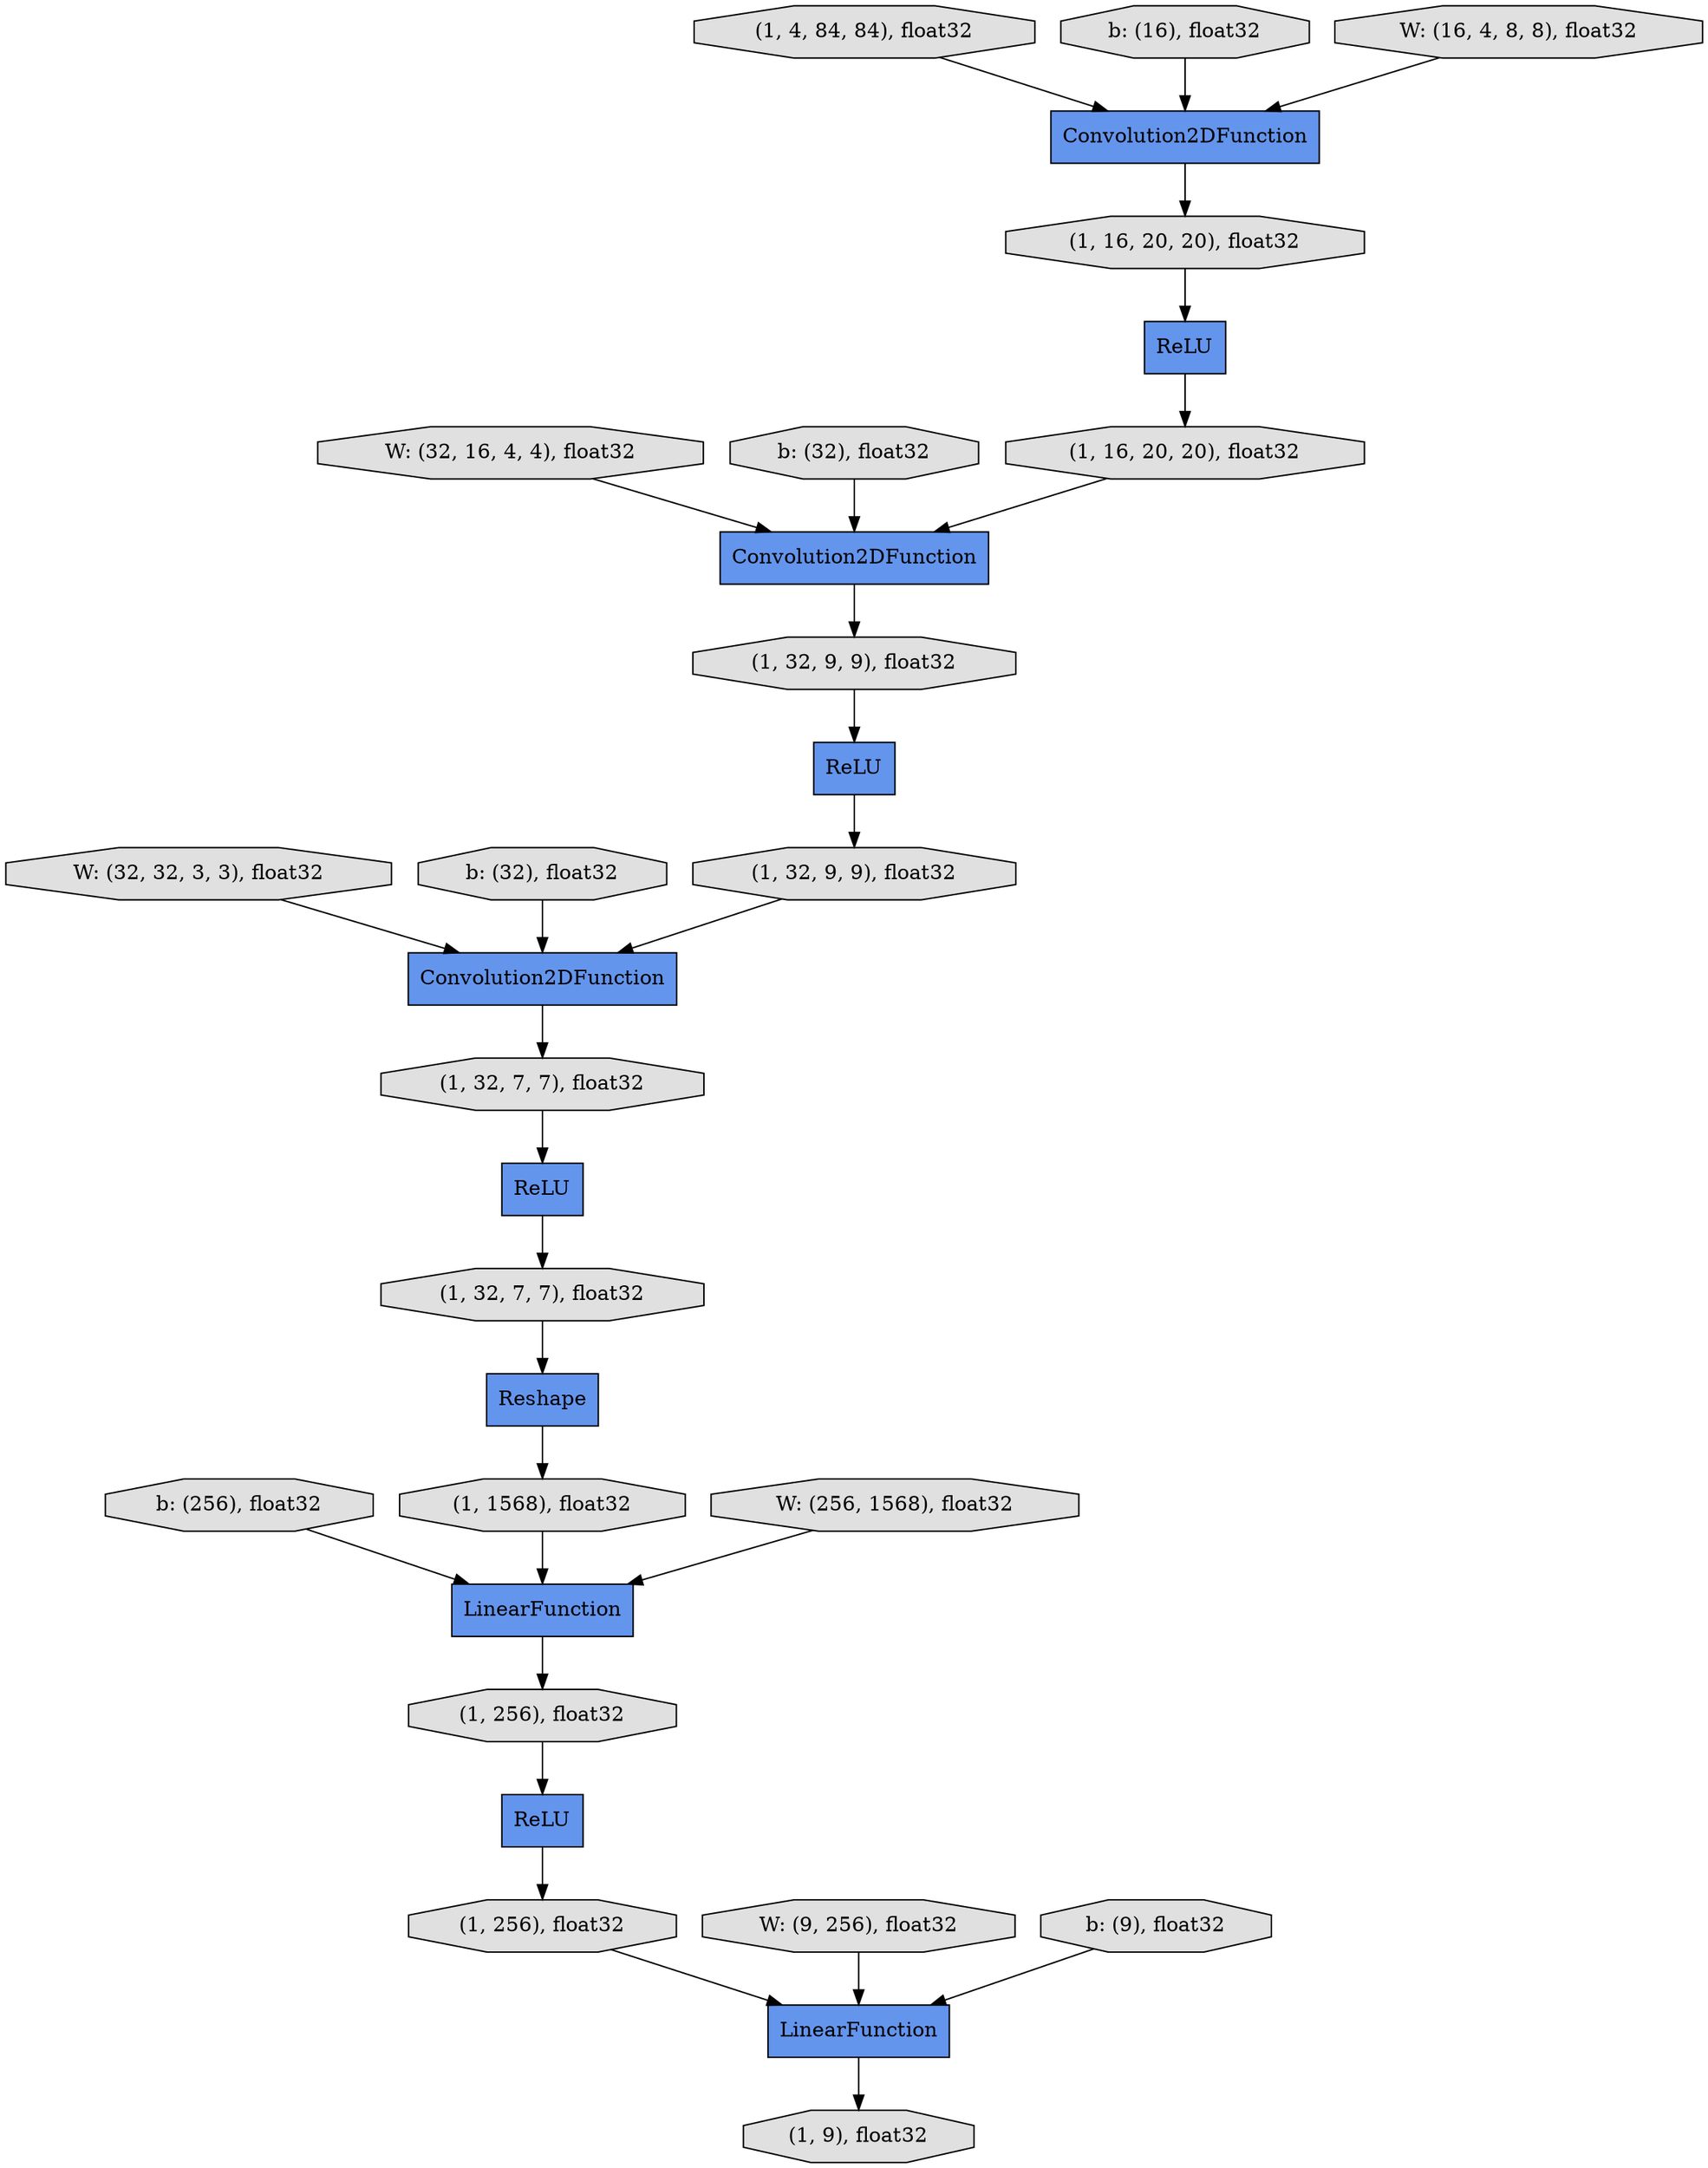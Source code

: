 digraph graphname{rankdir=TB;140028268197984 [label="b: (256), float32",shape="octagon",fillcolor="#E0E0E0",style="filled"];140028268253368 [label="(1, 32, 7, 7), float32",shape="octagon",fillcolor="#E0E0E0",style="filled"];140028268253480 [label="ReLU",shape="record",fillcolor="#6495ED",style="filled"];140028268196136 [label="W: (32, 16, 4, 4), float32",shape="octagon",fillcolor="#E0E0E0",style="filled"];140028268253592 [label="(1, 32, 7, 7), float32",shape="octagon",fillcolor="#E0E0E0",style="filled"];140028268198320 [label="W: (9, 256), float32",shape="octagon",fillcolor="#E0E0E0",style="filled"];140028268253816 [label="LinearFunction",shape="record",fillcolor="#6495ED",style="filled"];140028268196472 [label="b: (32), float32",shape="octagon",fillcolor="#E0E0E0",style="filled"];140028268253928 [label="(1, 1568), float32",shape="octagon",fillcolor="#E0E0E0",style="filled"];140028268198656 [label="b: (9), float32",shape="octagon",fillcolor="#E0E0E0",style="filled"];140028268253984 [label="LinearFunction",shape="record",fillcolor="#6495ED",style="filled"];140028268198824 [label="ReLU",shape="record",fillcolor="#6495ED",style="filled"];140028268254152 [label="(1, 256), float32",shape="octagon",fillcolor="#E0E0E0",style="filled"];140028268196864 [label="W: (32, 32, 3, 3), float32",shape="octagon",fillcolor="#E0E0E0",style="filled"];140028268198936 [label="(1, 4, 84, 84), float32",shape="octagon",fillcolor="#E0E0E0",style="filled"];140028268198992 [label="ReLU",shape="record",fillcolor="#6495ED",style="filled"];140028268199048 [label="Convolution2DFunction",shape="record",fillcolor="#6495ED",style="filled"];140028268254376 [label="(1, 9), float32",shape="octagon",fillcolor="#E0E0E0",style="filled"];140028410256576 [label="Convolution2DFunction",shape="record",fillcolor="#6495ED",style="filled"];140028410257304 [label="b: (16), float32",shape="octagon",fillcolor="#E0E0E0",style="filled"];140028268199160 [label="(1, 16, 20, 20), float32",shape="octagon",fillcolor="#E0E0E0",style="filled"];140028268197200 [label="b: (32), float32",shape="octagon",fillcolor="#E0E0E0",style="filled"];140028268199272 [label="Convolution2DFunction",shape="record",fillcolor="#6495ED",style="filled"];140028268199384 [label="(1, 16, 20, 20), float32",shape="octagon",fillcolor="#E0E0E0",style="filled"];140028268199496 [label="ReLU",shape="record",fillcolor="#6495ED",style="filled"];140028410158776 [label="(1, 256), float32",shape="octagon",fillcolor="#E0E0E0",style="filled"];140028268199608 [label="(1, 32, 9, 9), float32",shape="octagon",fillcolor="#E0E0E0",style="filled"];140028268197648 [label="W: (256, 1568), float32",shape="octagon",fillcolor="#E0E0E0",style="filled"];140028268199720 [label="Reshape",shape="record",fillcolor="#6495ED",style="filled"];140028148764456 [label="W: (16, 4, 8, 8), float32",shape="octagon",fillcolor="#E0E0E0",style="filled"];140028268199832 [label="(1, 32, 9, 9), float32",shape="octagon",fillcolor="#E0E0E0",style="filled"];140028268198824 -> 140028268199384;140028268198992 -> 140028268199832;140028268253816 -> 140028268254376;140028268199272 -> 140028268253368;140028410158776 -> 140028268253480;140028268254152 -> 140028268253816;140028268197984 -> 140028268253984;140028268253368 -> 140028268199496;140028268199384 -> 140028268199048;140028410257304 -> 140028410256576;140028268199496 -> 140028268253592;140028268253480 -> 140028268254152;140028268199160 -> 140028268198824;140028268196864 -> 140028268199272;140028148764456 -> 140028410256576;140028268199608 -> 140028268198992;140028268198320 -> 140028268253816;140028268196136 -> 140028268199048;140028268199832 -> 140028268199272;140028268196472 -> 140028268199048;140028268198656 -> 140028268253816;140028268197648 -> 140028268253984;140028410256576 -> 140028268199160;140028268198936 -> 140028410256576;140028268253592 -> 140028268199720;140028268197200 -> 140028268199272;140028268199048 -> 140028268199608;140028268253928 -> 140028268253984;140028268199720 -> 140028268253928;140028268253984 -> 140028410158776;}
